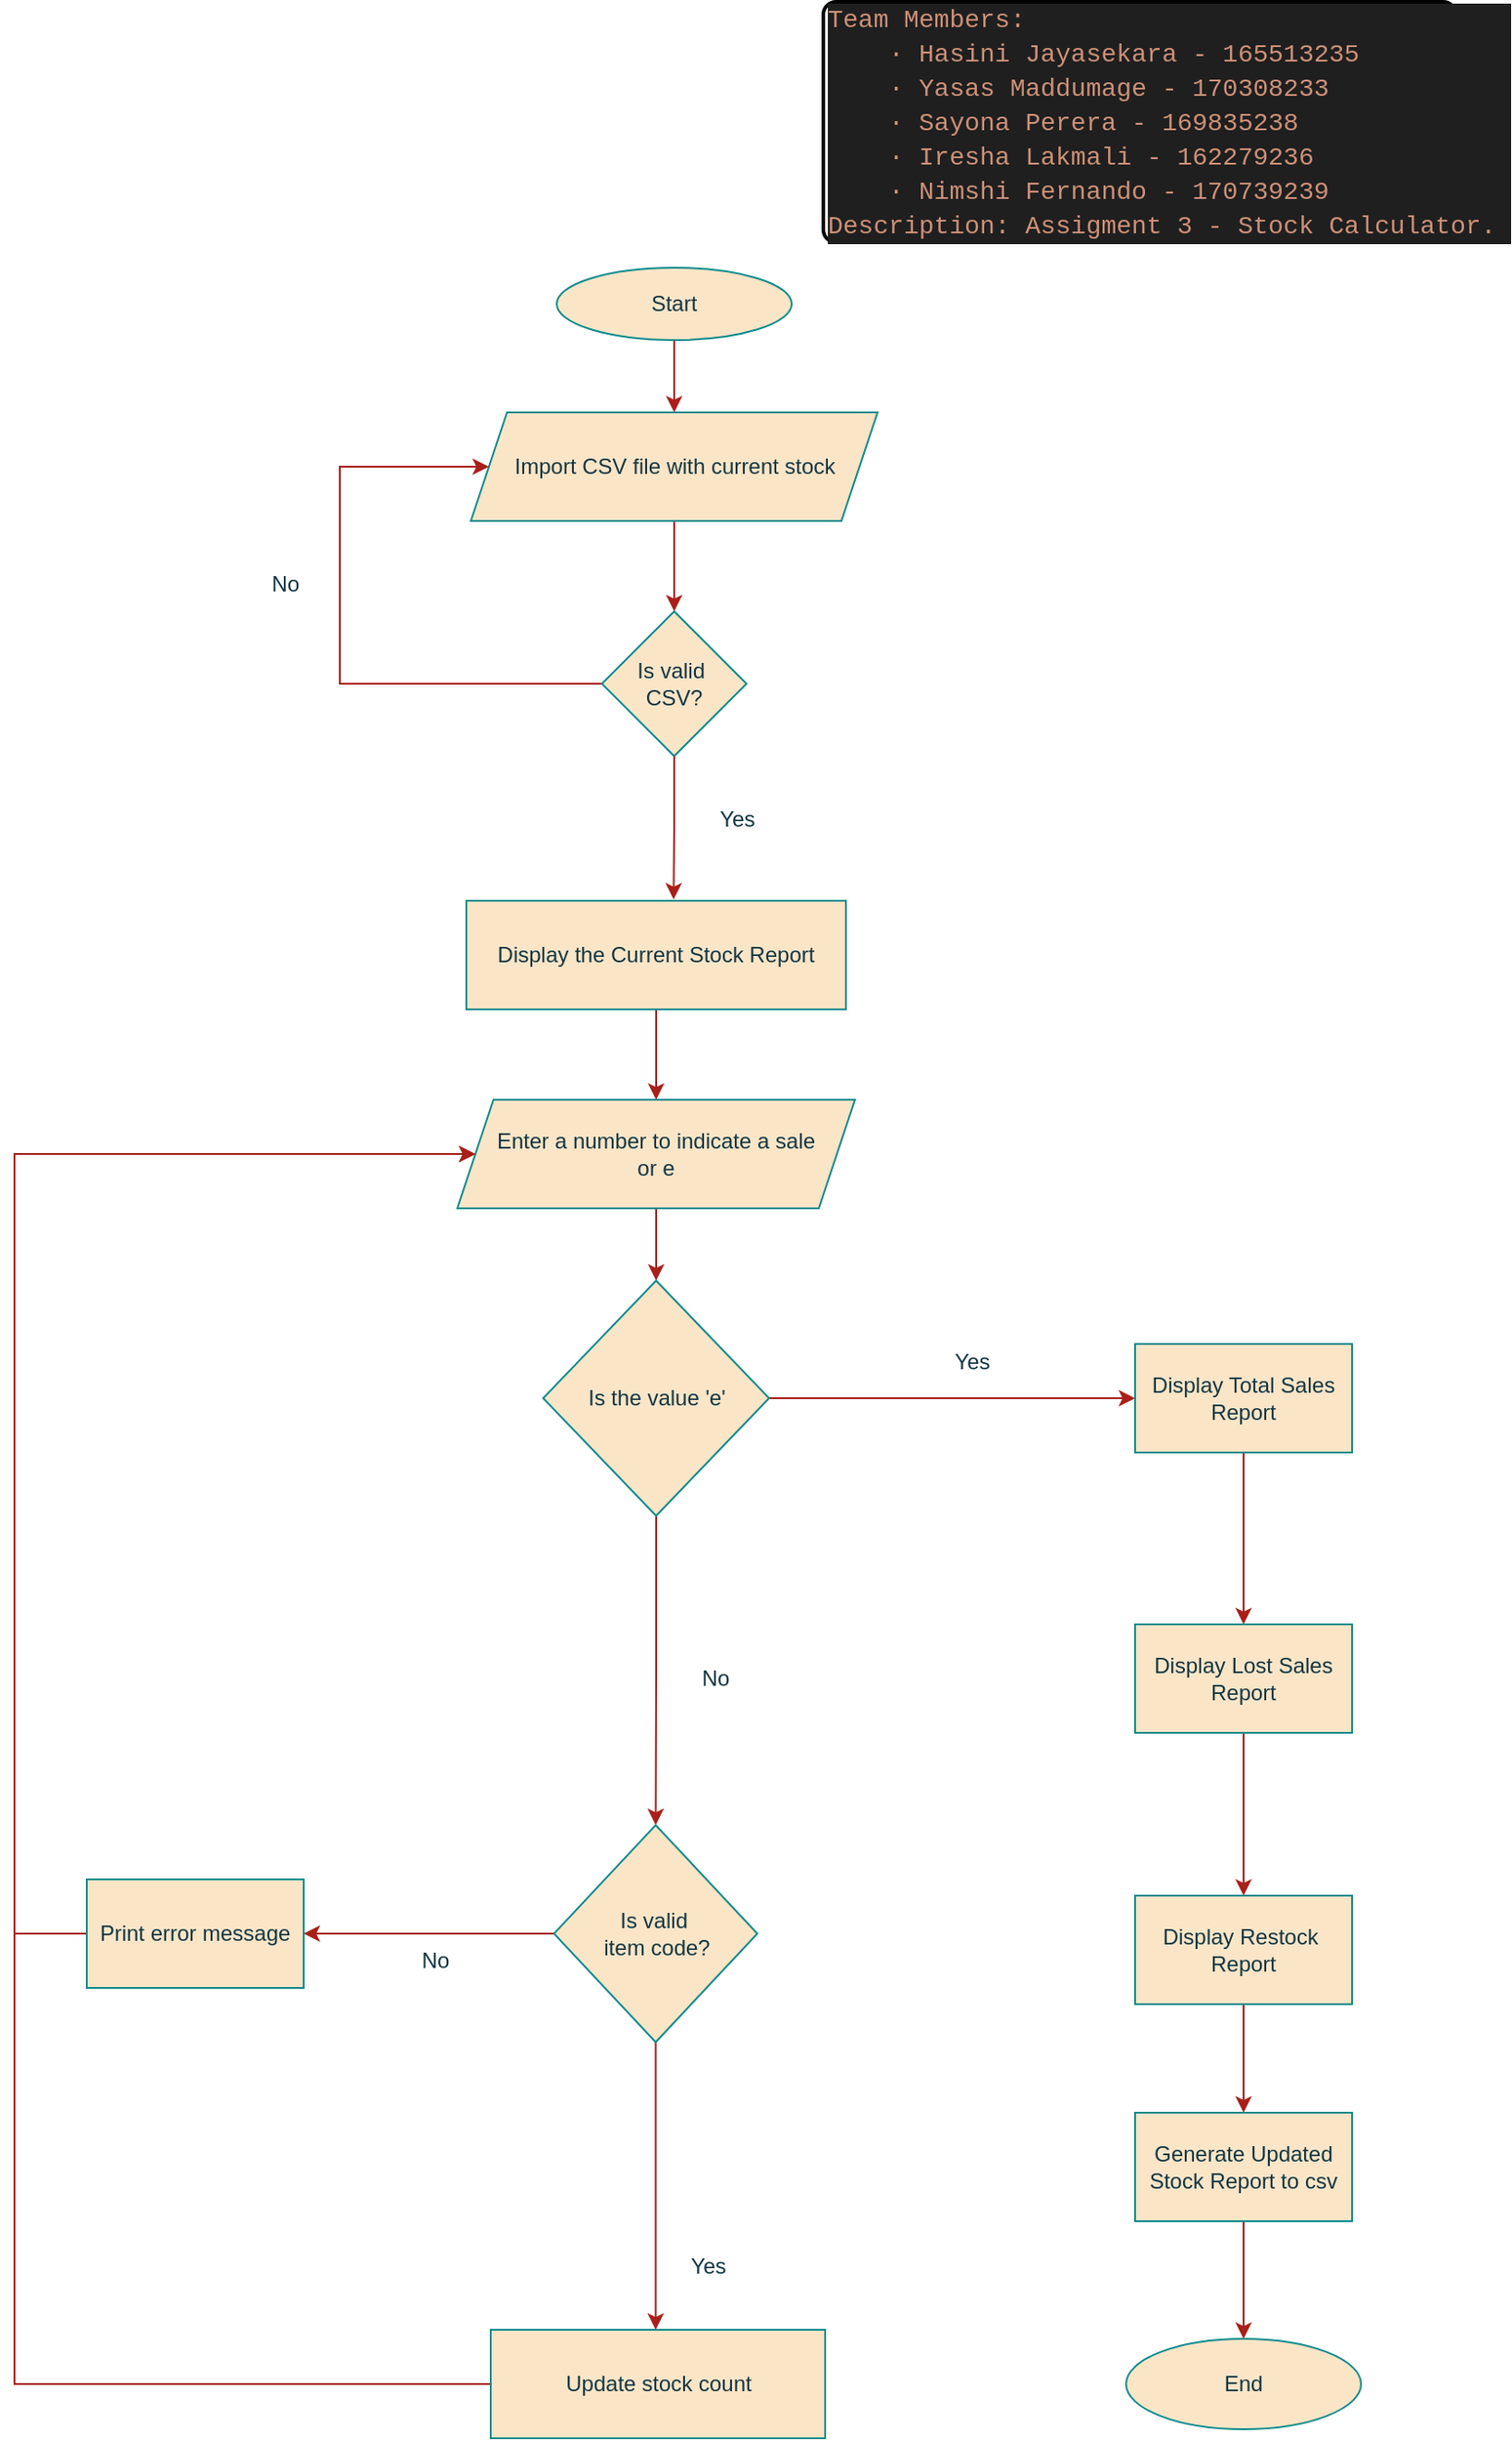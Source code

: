 <mxfile version="24.6.4" type="device">
  <diagram name="Page-1" id="XSv6FSTIUbHrlzy7acYp">
    <mxGraphModel dx="862" dy="1503" grid="1" gridSize="10" guides="1" tooltips="1" connect="1" arrows="1" fold="1" page="1" pageScale="1" pageWidth="850" pageHeight="1100" math="0" shadow="0">
      <root>
        <mxCell id="0" />
        <mxCell id="1" parent="0" />
        <mxCell id="xBdAS2dWNt_gKfz36TgW-1" style="edgeStyle=orthogonalEdgeStyle;rounded=0;orthogonalLoop=1;jettySize=auto;html=1;entryX=0.5;entryY=0;entryDx=0;entryDy=0;labelBackgroundColor=none;strokeColor=#A8201A;fontColor=default;fontSize=12;" parent="1" source="HW4LBAxVbkov_puEFpv1-1" target="HW4LBAxVbkov_puEFpv1-3" edge="1">
          <mxGeometry relative="1" as="geometry" />
        </mxCell>
        <mxCell id="HW4LBAxVbkov_puEFpv1-1" value="Start" style="ellipse;whiteSpace=wrap;html=1;labelBackgroundColor=none;fillColor=#FAE5C7;strokeColor=#0F8B8D;fontColor=#143642;fontSize=12;" parent="1" vertex="1">
          <mxGeometry x="338" y="-173" width="130" height="40" as="geometry" />
        </mxCell>
        <mxCell id="xBdAS2dWNt_gKfz36TgW-2" style="edgeStyle=orthogonalEdgeStyle;rounded=0;orthogonalLoop=1;jettySize=auto;html=1;labelBackgroundColor=none;strokeColor=#A8201A;fontColor=default;fontSize=12;" parent="1" source="HW4LBAxVbkov_puEFpv1-3" target="xBdAS2dWNt_gKfz36TgW-3" edge="1">
          <mxGeometry relative="1" as="geometry">
            <mxPoint x="403" y="17" as="targetPoint" />
          </mxGeometry>
        </mxCell>
        <mxCell id="HW4LBAxVbkov_puEFpv1-3" value="Import CSV file with current stock" style="shape=parallelogram;perimeter=parallelogramPerimeter;whiteSpace=wrap;html=1;fixedSize=1;labelBackgroundColor=none;fillColor=#FAE5C7;strokeColor=#0F8B8D;fontColor=#143642;fontSize=12;" parent="1" vertex="1">
          <mxGeometry x="290.5" y="-93" width="225" height="60" as="geometry" />
        </mxCell>
        <mxCell id="HW4LBAxVbkov_puEFpv1-7" style="edgeStyle=orthogonalEdgeStyle;rounded=0;orthogonalLoop=1;jettySize=auto;html=1;labelBackgroundColor=none;strokeColor=#A8201A;fontColor=default;fontSize=12;" parent="1" source="HW4LBAxVbkov_puEFpv1-5" target="HW4LBAxVbkov_puEFpv1-6" edge="1">
          <mxGeometry relative="1" as="geometry" />
        </mxCell>
        <mxCell id="HW4LBAxVbkov_puEFpv1-5" value="Display the Current Stock Report" style="rounded=0;whiteSpace=wrap;html=1;labelBackgroundColor=none;fillColor=#FAE5C7;strokeColor=#0F8B8D;fontColor=#143642;fontSize=12;" parent="1" vertex="1">
          <mxGeometry x="288" y="177" width="210" height="60" as="geometry" />
        </mxCell>
        <mxCell id="HW4LBAxVbkov_puEFpv1-9" style="edgeStyle=orthogonalEdgeStyle;rounded=0;orthogonalLoop=1;jettySize=auto;html=1;labelBackgroundColor=none;strokeColor=#A8201A;fontColor=default;fontSize=12;" parent="1" source="HW4LBAxVbkov_puEFpv1-6" edge="1">
          <mxGeometry relative="1" as="geometry">
            <mxPoint x="393" y="387" as="targetPoint" />
          </mxGeometry>
        </mxCell>
        <mxCell id="HW4LBAxVbkov_puEFpv1-6" value="Enter a number to indicate a sale&lt;div style=&quot;font-size: 12px;&quot;&gt;or e&lt;/div&gt;" style="shape=parallelogram;perimeter=parallelogramPerimeter;whiteSpace=wrap;html=1;fixedSize=1;labelBackgroundColor=none;fillColor=#FAE5C7;strokeColor=#0F8B8D;fontColor=#143642;fontSize=12;" parent="1" vertex="1">
          <mxGeometry x="283" y="287" width="220" height="60" as="geometry" />
        </mxCell>
        <mxCell id="HW4LBAxVbkov_puEFpv1-12" style="edgeStyle=orthogonalEdgeStyle;rounded=0;orthogonalLoop=1;jettySize=auto;html=1;labelBackgroundColor=none;strokeColor=#A8201A;fontColor=default;fontSize=12;entryX=0.5;entryY=0;entryDx=0;entryDy=0;" parent="1" source="HW4LBAxVbkov_puEFpv1-8" edge="1" target="HW4LBAxVbkov_puEFpv1-22">
          <mxGeometry relative="1" as="geometry">
            <mxPoint x="393" y="577" as="targetPoint" />
          </mxGeometry>
        </mxCell>
        <mxCell id="HW4LBAxVbkov_puEFpv1-29" style="edgeStyle=orthogonalEdgeStyle;rounded=0;orthogonalLoop=1;jettySize=auto;html=1;labelBackgroundColor=none;strokeColor=#A8201A;fontColor=default;fontSize=12;" parent="1" source="HW4LBAxVbkov_puEFpv1-8" edge="1">
          <mxGeometry relative="1" as="geometry">
            <mxPoint x="658" y="452" as="targetPoint" />
          </mxGeometry>
        </mxCell>
        <mxCell id="HW4LBAxVbkov_puEFpv1-8" value="Is the value &#39;e&#39;" style="rhombus;whiteSpace=wrap;html=1;labelBackgroundColor=none;fillColor=#FAE5C7;strokeColor=#0F8B8D;fontColor=#143642;fontSize=12;" parent="1" vertex="1">
          <mxGeometry x="330.5" y="387" width="125" height="130" as="geometry" />
        </mxCell>
        <mxCell id="HW4LBAxVbkov_puEFpv1-11" value="No" style="text;html=1;align=center;verticalAlign=middle;whiteSpace=wrap;rounded=0;labelBackgroundColor=none;fontColor=#143642;fontSize=12;" parent="1" vertex="1">
          <mxGeometry x="395.5" y="592" width="60" height="30" as="geometry" />
        </mxCell>
        <mxCell id="HW4LBAxVbkov_puEFpv1-13" value="Yes" style="text;html=1;align=center;verticalAlign=middle;whiteSpace=wrap;rounded=0;labelBackgroundColor=none;fontColor=#143642;fontSize=12;" parent="1" vertex="1">
          <mxGeometry x="538" y="417" width="60" height="30" as="geometry" />
        </mxCell>
        <mxCell id="HW4LBAxVbkov_puEFpv1-28" style="edgeStyle=elbowEdgeStyle;rounded=0;orthogonalLoop=1;jettySize=auto;html=1;entryX=0;entryY=0.5;entryDx=0;entryDy=0;labelBackgroundColor=none;strokeColor=#A8201A;fontColor=default;fontSize=12;" parent="1" source="HW4LBAxVbkov_puEFpv1-21" target="HW4LBAxVbkov_puEFpv1-6" edge="1">
          <mxGeometry relative="1" as="geometry">
            <Array as="points">
              <mxPoint x="38" y="657" />
            </Array>
          </mxGeometry>
        </mxCell>
        <mxCell id="HW4LBAxVbkov_puEFpv1-21" value="Update stock count" style="rounded=0;whiteSpace=wrap;html=1;labelBackgroundColor=none;fillColor=#FAE5C7;strokeColor=#0F8B8D;fontColor=#143642;fontSize=12;" parent="1" vertex="1">
          <mxGeometry x="301.5" y="967" width="185" height="60" as="geometry" />
        </mxCell>
        <mxCell id="HW4LBAxVbkov_puEFpv1-23" style="edgeStyle=orthogonalEdgeStyle;rounded=0;orthogonalLoop=1;jettySize=auto;html=1;labelBackgroundColor=none;strokeColor=#A8201A;fontColor=default;fontSize=12;" parent="1" source="HW4LBAxVbkov_puEFpv1-22" edge="1">
          <mxGeometry relative="1" as="geometry">
            <mxPoint x="392.75" y="967" as="targetPoint" />
          </mxGeometry>
        </mxCell>
        <mxCell id="HW4LBAxVbkov_puEFpv1-24" style="edgeStyle=orthogonalEdgeStyle;rounded=0;orthogonalLoop=1;jettySize=auto;html=1;labelBackgroundColor=none;strokeColor=#A8201A;fontColor=default;fontSize=12;" parent="1" source="HW4LBAxVbkov_puEFpv1-22" target="HW4LBAxVbkov_puEFpv1-25" edge="1">
          <mxGeometry relative="1" as="geometry">
            <mxPoint x="188" y="748" as="targetPoint" />
          </mxGeometry>
        </mxCell>
        <mxCell id="HW4LBAxVbkov_puEFpv1-22" value="Is valid&amp;nbsp;&lt;div&gt;item code?&lt;/div&gt;" style="rhombus;whiteSpace=wrap;html=1;labelBackgroundColor=none;fillColor=#FAE5C7;strokeColor=#0F8B8D;fontColor=#143642;fontSize=12;" parent="1" vertex="1">
          <mxGeometry x="336.5" y="688" width="112.5" height="120" as="geometry" />
        </mxCell>
        <mxCell id="HW4LBAxVbkov_puEFpv1-26" style="edgeStyle=elbowEdgeStyle;rounded=0;orthogonalLoop=1;jettySize=auto;html=1;entryX=0;entryY=0.5;entryDx=0;entryDy=0;exitX=0;exitY=0.5;exitDx=0;exitDy=0;labelBackgroundColor=none;strokeColor=#A8201A;fontColor=default;fontSize=12;" parent="1" source="HW4LBAxVbkov_puEFpv1-25" target="HW4LBAxVbkov_puEFpv1-6" edge="1">
          <mxGeometry relative="1" as="geometry">
            <mxPoint x="78" y="317" as="targetPoint" />
            <Array as="points">
              <mxPoint x="38" y="577" />
            </Array>
          </mxGeometry>
        </mxCell>
        <mxCell id="HW4LBAxVbkov_puEFpv1-25" value="Print error message" style="rounded=0;whiteSpace=wrap;html=1;labelBackgroundColor=none;fillColor=#FAE5C7;strokeColor=#0F8B8D;fontColor=#143642;fontSize=12;" parent="1" vertex="1">
          <mxGeometry x="78" y="718" width="120" height="60" as="geometry" />
        </mxCell>
        <mxCell id="HW4LBAxVbkov_puEFpv1-27" value="No" style="text;html=1;align=center;verticalAlign=middle;whiteSpace=wrap;rounded=0;labelBackgroundColor=none;fontColor=#143642;fontSize=12;" parent="1" vertex="1">
          <mxGeometry x="240.5" y="748" width="60" height="30" as="geometry" />
        </mxCell>
        <mxCell id="xBdAS2dWNt_gKfz36TgW-5" style="edgeStyle=orthogonalEdgeStyle;rounded=0;orthogonalLoop=1;jettySize=auto;html=1;entryX=0;entryY=0.5;entryDx=0;entryDy=0;labelBackgroundColor=none;strokeColor=#A8201A;fontColor=default;fontSize=12;" parent="1" source="xBdAS2dWNt_gKfz36TgW-3" target="HW4LBAxVbkov_puEFpv1-3" edge="1">
          <mxGeometry relative="1" as="geometry">
            <Array as="points">
              <mxPoint x="218" y="57" />
              <mxPoint x="218" y="-63" />
            </Array>
          </mxGeometry>
        </mxCell>
        <mxCell id="xBdAS2dWNt_gKfz36TgW-3" value="Is valid&amp;nbsp;&lt;div&gt;CSV?&lt;/div&gt;" style="rhombus;whiteSpace=wrap;html=1;labelBackgroundColor=none;fillColor=#FAE5C7;strokeColor=#0F8B8D;fontColor=#143642;fontSize=12;" parent="1" vertex="1">
          <mxGeometry x="363" y="17" width="80" height="80" as="geometry" />
        </mxCell>
        <mxCell id="xBdAS2dWNt_gKfz36TgW-4" style="edgeStyle=orthogonalEdgeStyle;rounded=0;orthogonalLoop=1;jettySize=auto;html=1;entryX=0.546;entryY=-0.013;entryDx=0;entryDy=0;entryPerimeter=0;labelBackgroundColor=none;strokeColor=#A8201A;fontColor=default;fontSize=12;" parent="1" source="xBdAS2dWNt_gKfz36TgW-3" target="HW4LBAxVbkov_puEFpv1-5" edge="1">
          <mxGeometry relative="1" as="geometry" />
        </mxCell>
        <mxCell id="xBdAS2dWNt_gKfz36TgW-6" value="Yes" style="text;html=1;align=center;verticalAlign=middle;whiteSpace=wrap;rounded=0;labelBackgroundColor=none;fontColor=#143642;fontSize=12;" parent="1" vertex="1">
          <mxGeometry x="408" y="117" width="60" height="30" as="geometry" />
        </mxCell>
        <mxCell id="xBdAS2dWNt_gKfz36TgW-7" value="No" style="text;html=1;align=center;verticalAlign=middle;whiteSpace=wrap;rounded=0;labelBackgroundColor=none;fontColor=#143642;fontSize=12;" parent="1" vertex="1">
          <mxGeometry x="158" y="-13" width="60" height="30" as="geometry" />
        </mxCell>
        <mxCell id="xBdAS2dWNt_gKfz36TgW-10" style="edgeStyle=orthogonalEdgeStyle;rounded=0;orthogonalLoop=1;jettySize=auto;html=1;entryX=0.5;entryY=0;entryDx=0;entryDy=0;labelBackgroundColor=none;strokeColor=#A8201A;fontColor=default;fontSize=12;" parent="1" source="xBdAS2dWNt_gKfz36TgW-8" target="xBdAS2dWNt_gKfz36TgW-9" edge="1">
          <mxGeometry relative="1" as="geometry" />
        </mxCell>
        <mxCell id="xBdAS2dWNt_gKfz36TgW-8" value="Display Total Sales&lt;div style=&quot;font-size: 12px;&quot;&gt;Report&lt;/div&gt;" style="rounded=0;whiteSpace=wrap;html=1;labelBackgroundColor=none;fillColor=#FAE5C7;strokeColor=#0F8B8D;fontColor=#143642;fontSize=12;" parent="1" vertex="1">
          <mxGeometry x="658" y="422" width="120" height="60" as="geometry" />
        </mxCell>
        <mxCell id="xBdAS2dWNt_gKfz36TgW-12" style="edgeStyle=orthogonalEdgeStyle;rounded=0;orthogonalLoop=1;jettySize=auto;html=1;entryX=0.5;entryY=0;entryDx=0;entryDy=0;labelBackgroundColor=none;strokeColor=#A8201A;fontColor=default;fontSize=12;" parent="1" source="xBdAS2dWNt_gKfz36TgW-9" target="xBdAS2dWNt_gKfz36TgW-11" edge="1">
          <mxGeometry relative="1" as="geometry" />
        </mxCell>
        <mxCell id="xBdAS2dWNt_gKfz36TgW-9" value="Display Lost Sales&lt;div style=&quot;font-size: 12px;&quot;&gt;Report&lt;/div&gt;" style="rounded=0;whiteSpace=wrap;html=1;labelBackgroundColor=none;fillColor=#FAE5C7;strokeColor=#0F8B8D;fontColor=#143642;fontSize=12;" parent="1" vertex="1">
          <mxGeometry x="658" y="577" width="120" height="60" as="geometry" />
        </mxCell>
        <mxCell id="xBdAS2dWNt_gKfz36TgW-14" style="edgeStyle=orthogonalEdgeStyle;rounded=0;orthogonalLoop=1;jettySize=auto;html=1;entryX=0.5;entryY=0;entryDx=0;entryDy=0;labelBackgroundColor=none;strokeColor=#A8201A;fontColor=default;fontSize=12;" parent="1" source="xBdAS2dWNt_gKfz36TgW-11" target="xBdAS2dWNt_gKfz36TgW-13" edge="1">
          <mxGeometry relative="1" as="geometry" />
        </mxCell>
        <mxCell id="xBdAS2dWNt_gKfz36TgW-11" value="Display Restock&amp;nbsp;&lt;div style=&quot;font-size: 12px;&quot;&gt;Report&lt;/div&gt;" style="rounded=0;whiteSpace=wrap;html=1;labelBackgroundColor=none;fillColor=#FAE5C7;strokeColor=#0F8B8D;fontColor=#143642;fontSize=12;" parent="1" vertex="1">
          <mxGeometry x="658" y="727" width="120" height="60" as="geometry" />
        </mxCell>
        <mxCell id="xBdAS2dWNt_gKfz36TgW-15" style="edgeStyle=orthogonalEdgeStyle;rounded=0;orthogonalLoop=1;jettySize=auto;html=1;labelBackgroundColor=none;strokeColor=#A8201A;fontColor=default;fontSize=12;" parent="1" source="xBdAS2dWNt_gKfz36TgW-13" target="xBdAS2dWNt_gKfz36TgW-16" edge="1">
          <mxGeometry relative="1" as="geometry">
            <mxPoint x="1538" y="452" as="targetPoint" />
          </mxGeometry>
        </mxCell>
        <mxCell id="xBdAS2dWNt_gKfz36TgW-13" value="Generate Updated Stock Report to csv" style="rounded=0;whiteSpace=wrap;html=1;labelBackgroundColor=none;fillColor=#FAE5C7;strokeColor=#0F8B8D;fontColor=#143642;fontSize=12;" parent="1" vertex="1">
          <mxGeometry x="658" y="847" width="120" height="60" as="geometry" />
        </mxCell>
        <mxCell id="xBdAS2dWNt_gKfz36TgW-16" value="End" style="ellipse;whiteSpace=wrap;html=1;labelBackgroundColor=none;fillColor=#FAE5C7;strokeColor=#0F8B8D;fontColor=#143642;fontSize=12;" parent="1" vertex="1">
          <mxGeometry x="653" y="972" width="130" height="50" as="geometry" />
        </mxCell>
        <mxCell id="xBdAS2dWNt_gKfz36TgW-17" value="Yes" style="text;html=1;align=center;verticalAlign=middle;whiteSpace=wrap;rounded=0;labelBackgroundColor=none;fontColor=#143642;fontSize=12;" parent="1" vertex="1">
          <mxGeometry x="391.5" y="917" width="60" height="30" as="geometry" />
        </mxCell>
        <mxCell id="oJQ6CzejFbGxilbanVVe-1" value="&lt;div style=&quot;color: rgb(204, 204, 204); background-color: rgb(31, 31, 31); font-family: Consolas, &amp;quot;Courier New&amp;quot;, monospace; font-size: 14px; line-height: 19px; white-space: pre;&quot;&gt;&lt;div&gt;&lt;span style=&quot;color: #ce9178;&quot;&gt;Team Members: &lt;/span&gt;&lt;/div&gt;&lt;div&gt;&lt;span style=&quot;color: #ce9178;&quot;&gt;&amp;nbsp; &amp;nbsp; · Hasini Jayasekara - 165513235&lt;/span&gt;&lt;/div&gt;&lt;div&gt;&lt;span style=&quot;color: #ce9178;&quot;&gt;&amp;nbsp; &amp;nbsp; · Yasas Maddumage - 170308233&lt;/span&gt;&lt;/div&gt;&lt;div&gt;&lt;span style=&quot;color: #ce9178;&quot;&gt;&amp;nbsp; &amp;nbsp; · Sayona Perera - 169835238&lt;/span&gt;&lt;/div&gt;&lt;div&gt;&lt;span style=&quot;color: #ce9178;&quot;&gt;&amp;nbsp; &amp;nbsp; · Iresha Lakmali - 162279236&lt;/span&gt;&lt;/div&gt;&lt;div&gt;&lt;span style=&quot;color: #ce9178;&quot;&gt;&amp;nbsp; &amp;nbsp; · Nimshi Fernando - 170739239&lt;/span&gt;&lt;/div&gt;&lt;div&gt;&lt;span style=&quot;color: #ce9178;&quot;&gt;Description: Assigment 3 - Stock Calculator. &lt;/span&gt;&lt;/div&gt;&lt;/div&gt;" style="rounded=1;whiteSpace=wrap;html=1;absoluteArcSize=1;arcSize=14;strokeWidth=2;align=left;" vertex="1" parent="1">
          <mxGeometry x="485.5" y="-320" width="350" height="133" as="geometry" />
        </mxCell>
      </root>
    </mxGraphModel>
  </diagram>
</mxfile>
